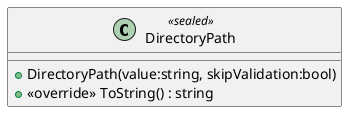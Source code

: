 @startuml
class DirectoryPath <<sealed>> {
    + DirectoryPath(value:string, skipValidation:bool)
    + <<override>> ToString() : string
}
@enduml
